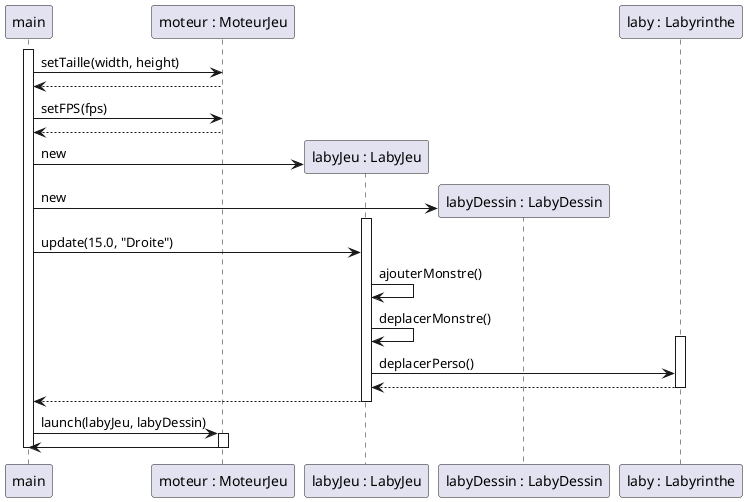 @startuml
participant "main" as main
participant "moteur : MoteurJeu" as moteur
participant "labyJeu : LabyJeu" as labyJeu
participant "labyDessin : LabyDessin" as labyDessin
participant "laby : Labyrinthe" as laby


activate main
    main -> moteur : setTaille(width, height)
    moteur --> main
    main -> moteur : setFPS(fps)
    moteur --> main
    create labyJeu
    main -> labyJeu : new
    create labyDessin
    main -> labyDessin : new

    activate labyJeu
        main -> labyJeu : update(15.0, "Droite")
        labyJeu -> labyJeu : ajouterMonstre()
        labyJeu -> labyJeu : deplacerMonstre()
        activate laby
            labyJeu -> laby : deplacerPerso()
            laby --> labyJeu
        deactivate laby

    labyJeu --> main
    deactivate labyJeu

    main -> moteur : launch(labyJeu, labyDessin)
    activate moteur
    moteur -> main
    deactivate moteur

deactivate main

@enduml